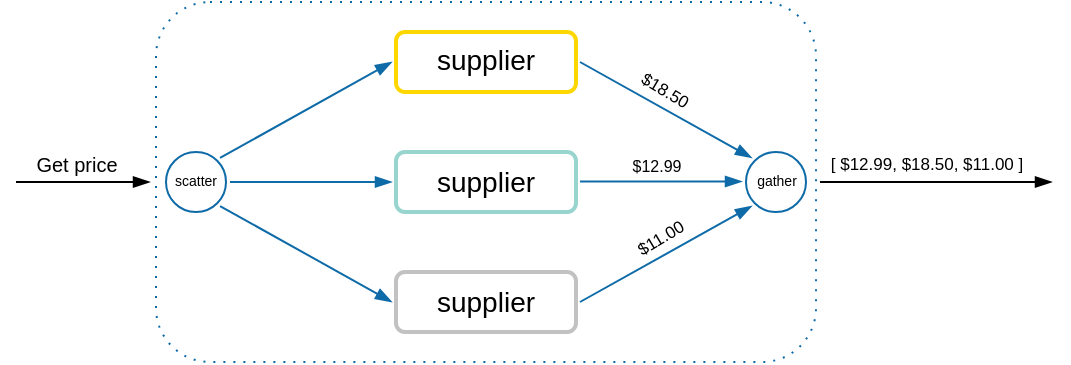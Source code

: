 <mxfile version="13.7.7" type="device"><diagram id="Er_BC-gkUzt_m-mBR8sR" name="Page-1"><mxGraphModel dx="494" dy="238" grid="1" gridSize="10" guides="1" tooltips="1" connect="1" arrows="1" fold="1" page="1" pageScale="1" pageWidth="1500" pageHeight="1500" math="0" shadow="0"><root><mxCell id="0"/><mxCell id="1" parent="0"/><mxCell id="lfCfGWZj0RJsvcSItqtH-48" value="" style="rounded=1;whiteSpace=wrap;html=1;labelBackgroundColor=none;strokeColor=#0E6BA8;fontSize=13;fontColor=#000000;dashed=1;dashPattern=1 4;" parent="1" vertex="1"><mxGeometry x="200" y="85" width="330" height="180" as="geometry"/></mxCell><mxCell id="lfCfGWZj0RJsvcSItqtH-19" value="supplier" style="rounded=1;whiteSpace=wrap;html=1;fontSize=14;fillColor=#FFFFFF;strokeWidth=2;perimeterSpacing=2;strokeColor=#FFD700;spacingBottom=2;" parent="1" vertex="1"><mxGeometry x="320" y="100" width="90" height="30" as="geometry"/></mxCell><mxCell id="lfCfGWZj0RJsvcSItqtH-24" value="&lt;span style=&quot;font-size: 14px&quot;&gt;supplier&lt;/span&gt;" style="rounded=1;whiteSpace=wrap;html=1;fontSize=16;strokeColor=#99D5CF;fillColor=#FFFFFF;strokeWidth=2;perimeterSpacing=2;spacingBottom=2;" parent="1" vertex="1"><mxGeometry x="320" y="160" width="90" height="30" as="geometry"/></mxCell><mxCell id="lfCfGWZj0RJsvcSItqtH-25" value="&lt;span style=&quot;font-size: 14px&quot;&gt;supplier&lt;/span&gt;" style="rounded=1;whiteSpace=wrap;html=1;fontSize=16;fillColor=#FFFFFF;strokeWidth=2;strokeColor=#c2c2c2;perimeterSpacing=2;spacing=0;spacingBottom=2;" parent="1" vertex="1"><mxGeometry x="320" y="220" width="90" height="30" as="geometry"/></mxCell><mxCell id="lfCfGWZj0RJsvcSItqtH-26" value="" style="endArrow=blockThin;html=1;endFill=1;entryX=0;entryY=0.5;entryDx=0;entryDy=0;exitX=1;exitY=0;exitDx=0;exitDy=0;strokeColor=#0E6BA8;" parent="1" source="lfCfGWZj0RJsvcSItqtH-30" target="lfCfGWZj0RJsvcSItqtH-19" edge="1"><mxGeometry width="50" height="50" relative="1" as="geometry"><mxPoint x="235.21" y="169.96" as="sourcePoint"/><mxPoint x="240" y="250" as="targetPoint"/></mxGeometry></mxCell><mxCell id="lfCfGWZj0RJsvcSItqtH-28" value="" style="endArrow=blockThin;html=1;endFill=1;entryX=0;entryY=0.5;entryDx=0;entryDy=0;exitX=1;exitY=1;exitDx=0;exitDy=0;strokeColor=#0E6BA8;" parent="1" source="lfCfGWZj0RJsvcSItqtH-30" target="lfCfGWZj0RJsvcSItqtH-25" edge="1"><mxGeometry width="50" height="50" relative="1" as="geometry"><mxPoint x="235.27" y="180.31" as="sourcePoint"/><mxPoint x="328" y="125" as="targetPoint"/></mxGeometry></mxCell><mxCell id="lfCfGWZj0RJsvcSItqtH-29" value="" style="endArrow=blockThin;html=1;endFill=1;entryX=0;entryY=0.5;entryDx=0;entryDy=0;exitX=1;exitY=0.5;exitDx=0;exitDy=0;strokeColor=#0E6BA8;" parent="1" source="lfCfGWZj0RJsvcSItqtH-30" target="lfCfGWZj0RJsvcSItqtH-24" edge="1"><mxGeometry width="50" height="50" relative="1" as="geometry"><mxPoint x="240" y="170" as="sourcePoint"/><mxPoint x="328.0" y="125.0" as="targetPoint"/></mxGeometry></mxCell><mxCell id="lfCfGWZj0RJsvcSItqtH-30" value="scatter" style="ellipse;whiteSpace=wrap;html=1;labelBackgroundColor=none;strokeColor=#0E6BA8;fontSize=7;fontColor=#000000;perimeterSpacing=2;spacingBottom=1;" parent="1" vertex="1"><mxGeometry x="205" y="160" width="30" height="30" as="geometry"/></mxCell><mxCell id="lfCfGWZj0RJsvcSItqtH-37" value="gather" style="ellipse;whiteSpace=wrap;html=1;labelBackgroundColor=none;strokeColor=#0E6BA8;fontSize=7;fontColor=#000000;perimeterSpacing=2;spacingBottom=1;spacingLeft=1;" parent="1" vertex="1"><mxGeometry x="495" y="160" width="30" height="30" as="geometry"/></mxCell><mxCell id="lfCfGWZj0RJsvcSItqtH-40" value="" style="endArrow=blockThin;html=1;endFill=1;entryX=0;entryY=0.5;entryDx=0;entryDy=0;exitX=1;exitY=0.5;exitDx=0;exitDy=0;strokeColor=#0E6BA8;" parent="1" edge="1"><mxGeometry width="50" height="50" relative="1" as="geometry"><mxPoint x="412" y="174.78" as="sourcePoint"/><mxPoint x="493" y="174.78" as="targetPoint"/></mxGeometry></mxCell><mxCell id="lfCfGWZj0RJsvcSItqtH-41" value="" style="endArrow=blockThin;html=1;endFill=1;exitX=1;exitY=0.5;exitDx=0;exitDy=0;entryX=0;entryY=0;entryDx=0;entryDy=0;strokeColor=#0E6BA8;" parent="1" source="lfCfGWZj0RJsvcSItqtH-19" target="lfCfGWZj0RJsvcSItqtH-37" edge="1"><mxGeometry width="50" height="50" relative="1" as="geometry"><mxPoint x="439.021" y="129.999" as="sourcePoint"/><mxPoint x="510" y="130" as="targetPoint"/></mxGeometry></mxCell><mxCell id="lfCfGWZj0RJsvcSItqtH-45" value="$18.50" style="edgeLabel;html=1;align=center;verticalAlign=middle;resizable=0;points=[];fontSize=8.5;fontColor=#000000;rotation=31;" parent="lfCfGWZj0RJsvcSItqtH-41" vertex="1" connectable="0"><mxGeometry x="-0.385" y="1" relative="1" as="geometry"><mxPoint x="15" as="offset"/></mxGeometry></mxCell><mxCell id="lfCfGWZj0RJsvcSItqtH-42" value="" style="endArrow=blockThin;html=1;endFill=1;exitX=1;exitY=0.5;exitDx=0;exitDy=0;entryX=0;entryY=1;entryDx=0;entryDy=0;strokeColor=#0E6BA8;" parent="1" source="lfCfGWZj0RJsvcSItqtH-25" target="lfCfGWZj0RJsvcSItqtH-37" edge="1"><mxGeometry width="50" height="50" relative="1" as="geometry"><mxPoint x="430" y="220" as="sourcePoint"/><mxPoint x="480" y="184" as="targetPoint"/></mxGeometry></mxCell><mxCell id="lfCfGWZj0RJsvcSItqtH-43" value="" style="endArrow=blockThin;html=1;endFill=1;" parent="1" edge="1"><mxGeometry width="50" height="50" relative="1" as="geometry"><mxPoint x="532" y="175" as="sourcePoint"/><mxPoint x="648" y="175" as="targetPoint"/></mxGeometry></mxCell><mxCell id="lfCfGWZj0RJsvcSItqtH-44" value="[ $12.99, $18.50, $11.00 ]" style="edgeLabel;html=1;align=center;verticalAlign=middle;resizable=0;points=[];fontSize=8.5;" parent="lfCfGWZj0RJsvcSItqtH-43" vertex="1" connectable="0"><mxGeometry x="-0.275" y="1" relative="1" as="geometry"><mxPoint x="11" y="-8" as="offset"/></mxGeometry></mxCell><mxCell id="lfCfGWZj0RJsvcSItqtH-46" value="$11.00" style="edgeLabel;html=1;align=center;verticalAlign=middle;resizable=0;points=[];fontSize=8.5;fontColor=#000000;rotation=329;" parent="1" vertex="1" connectable="0"><mxGeometry x="452" y="203" as="geometry"/></mxCell><mxCell id="lfCfGWZj0RJsvcSItqtH-47" value="$12.99" style="edgeLabel;html=1;align=center;verticalAlign=middle;resizable=0;points=[];fontSize=8;fontColor=#000000;rotation=0;" parent="1" vertex="1" connectable="0"><mxGeometry x="450" y="167" as="geometry"/></mxCell><mxCell id="lfCfGWZj0RJsvcSItqtH-20" value="" style="endArrow=blockThin;html=1;endFill=1;" parent="1" edge="1"><mxGeometry width="50" height="50" relative="1" as="geometry"><mxPoint x="130" y="175" as="sourcePoint"/><mxPoint x="197" y="175" as="targetPoint"/></mxGeometry></mxCell><mxCell id="lfCfGWZj0RJsvcSItqtH-21" value="Get price" style="edgeLabel;html=1;align=center;verticalAlign=middle;resizable=0;points=[];fontSize=10;" parent="lfCfGWZj0RJsvcSItqtH-20" vertex="1" connectable="0"><mxGeometry x="-0.275" y="1" relative="1" as="geometry"><mxPoint x="5.74" y="-8" as="offset"/></mxGeometry></mxCell></root></mxGraphModel></diagram></mxfile>